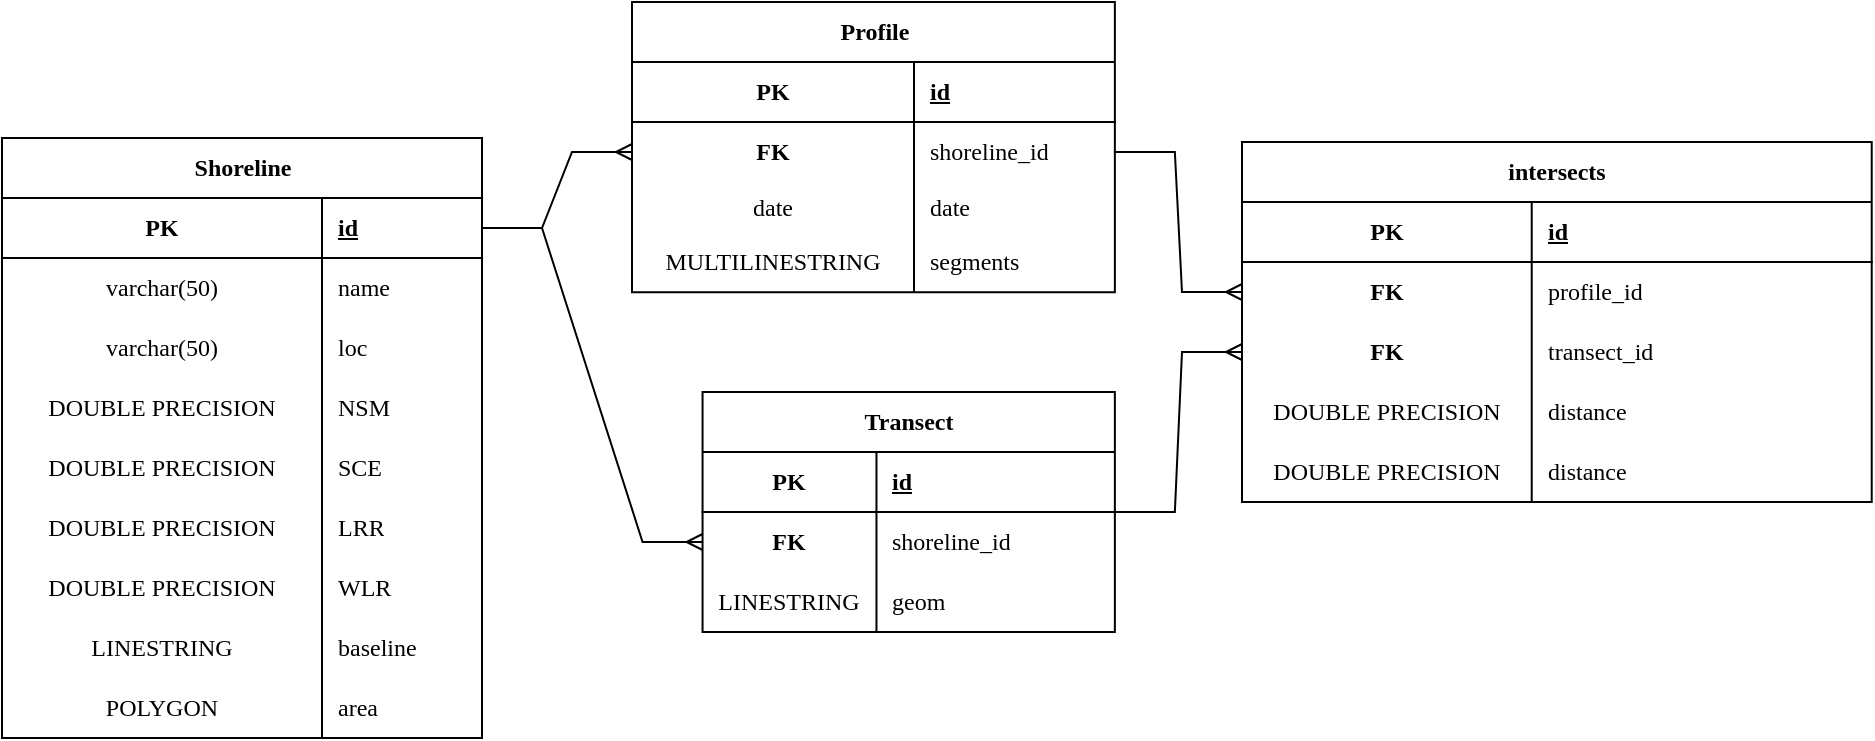 <mxfile version="24.7.7">
  <diagram name="Page-1" id="DjfULwvAxWN2oeq_wqGz">
    <mxGraphModel dx="1122" dy="249" grid="0" gridSize="10" guides="1" tooltips="1" connect="1" arrows="1" fold="1" page="0" pageScale="1" pageWidth="850" pageHeight="1100" math="0" shadow="0">
      <root>
        <mxCell id="0" />
        <mxCell id="1" parent="0" />
        <mxCell id="vrfJWtTRSwOeZFsgVzQr-1" value="Transect" style="shape=table;startSize=30;container=1;collapsible=1;childLayout=tableLayout;fixedRows=1;rowLines=0;fontStyle=1;align=center;resizeLast=1;html=1;fontFamily=Roboto Mono;fontSource=https%3A%2F%2Ffonts.googleapis.com%2Fcss%3Ffamily%3DRoboto%2BMono;swimlaneLine=1;" vertex="1" parent="1">
          <mxGeometry x="460.28" y="600" width="206.15" height="120" as="geometry" />
        </mxCell>
        <mxCell id="vrfJWtTRSwOeZFsgVzQr-2" value="" style="shape=tableRow;horizontal=0;startSize=0;swimlaneHead=0;swimlaneBody=0;fillColor=none;collapsible=0;dropTarget=0;points=[[0,0.5],[1,0.5]];portConstraint=eastwest;top=0;left=0;right=0;bottom=1;fontFamily=Roboto Mono;fontSource=https%3A%2F%2Ffonts.googleapis.com%2Fcss%3Ffamily%3DRoboto%2BMono;" vertex="1" parent="vrfJWtTRSwOeZFsgVzQr-1">
          <mxGeometry y="30" width="206.15" height="30" as="geometry" />
        </mxCell>
        <mxCell id="vrfJWtTRSwOeZFsgVzQr-3" value="PK" style="shape=partialRectangle;connectable=0;fillColor=none;top=0;left=0;bottom=0;right=0;fontStyle=1;overflow=hidden;whiteSpace=wrap;html=1;fontFamily=Roboto Mono;fontSource=https%3A%2F%2Ffonts.googleapis.com%2Fcss%3Ffamily%3DRoboto%2BMono;" vertex="1" parent="vrfJWtTRSwOeZFsgVzQr-2">
          <mxGeometry width="86.95" height="30" as="geometry">
            <mxRectangle width="86.95" height="30" as="alternateBounds" />
          </mxGeometry>
        </mxCell>
        <mxCell id="vrfJWtTRSwOeZFsgVzQr-4" value="id" style="shape=partialRectangle;connectable=0;fillColor=none;top=0;left=0;bottom=0;right=0;align=left;spacingLeft=6;fontStyle=5;overflow=hidden;whiteSpace=wrap;html=1;fontFamily=Roboto Mono;fontSource=https%3A%2F%2Ffonts.googleapis.com%2Fcss%3Ffamily%3DRoboto%2BMono;" vertex="1" parent="vrfJWtTRSwOeZFsgVzQr-2">
          <mxGeometry x="86.95" width="119.2" height="30" as="geometry">
            <mxRectangle width="119.2" height="30" as="alternateBounds" />
          </mxGeometry>
        </mxCell>
        <mxCell id="vrfJWtTRSwOeZFsgVzQr-5" value="" style="shape=tableRow;horizontal=0;startSize=0;swimlaneHead=0;swimlaneBody=0;fillColor=none;collapsible=0;dropTarget=0;points=[[0,0.5],[1,0.5]];portConstraint=eastwest;top=0;left=0;right=0;bottom=0;fontFamily=Roboto Mono;fontSource=https%3A%2F%2Ffonts.googleapis.com%2Fcss%3Ffamily%3DRoboto%2BMono;" vertex="1" parent="vrfJWtTRSwOeZFsgVzQr-1">
          <mxGeometry y="60" width="206.15" height="30" as="geometry" />
        </mxCell>
        <mxCell id="vrfJWtTRSwOeZFsgVzQr-6" value="FK" style="shape=partialRectangle;connectable=0;fillColor=none;top=0;left=0;bottom=0;right=0;editable=1;overflow=hidden;whiteSpace=wrap;html=1;fontFamily=Roboto Mono;fontSource=https%3A%2F%2Ffonts.googleapis.com%2Fcss%3Ffamily%3DRoboto%2BMono;fontStyle=1" vertex="1" parent="vrfJWtTRSwOeZFsgVzQr-5">
          <mxGeometry width="86.95" height="30" as="geometry">
            <mxRectangle width="86.95" height="30" as="alternateBounds" />
          </mxGeometry>
        </mxCell>
        <mxCell id="vrfJWtTRSwOeZFsgVzQr-7" value="shoreline_id" style="shape=partialRectangle;connectable=0;fillColor=none;top=0;left=0;bottom=0;right=0;align=left;spacingLeft=6;overflow=hidden;whiteSpace=wrap;html=1;fontFamily=Roboto Mono;fontSource=https%3A%2F%2Ffonts.googleapis.com%2Fcss%3Ffamily%3DRoboto%2BMono;" vertex="1" parent="vrfJWtTRSwOeZFsgVzQr-5">
          <mxGeometry x="86.95" width="119.2" height="30" as="geometry">
            <mxRectangle width="119.2" height="30" as="alternateBounds" />
          </mxGeometry>
        </mxCell>
        <mxCell id="vrfJWtTRSwOeZFsgVzQr-8" value="" style="shape=tableRow;horizontal=0;startSize=0;swimlaneHead=0;swimlaneBody=0;fillColor=none;collapsible=0;dropTarget=0;points=[[0,0.5],[1,0.5]];portConstraint=eastwest;top=0;left=0;right=0;bottom=0;fontFamily=Roboto Mono;fontSource=https%3A%2F%2Ffonts.googleapis.com%2Fcss%3Ffamily%3DRoboto%2BMono;" vertex="1" parent="vrfJWtTRSwOeZFsgVzQr-1">
          <mxGeometry y="90" width="206.15" height="30" as="geometry" />
        </mxCell>
        <mxCell id="vrfJWtTRSwOeZFsgVzQr-9" value="LINESTRING" style="shape=partialRectangle;connectable=0;fillColor=none;top=0;left=0;bottom=0;right=0;editable=1;overflow=hidden;whiteSpace=wrap;html=1;fontFamily=Roboto Mono;fontSource=https%3A%2F%2Ffonts.googleapis.com%2Fcss%3Ffamily%3DRoboto%2BMono;fontStyle=0" vertex="1" parent="vrfJWtTRSwOeZFsgVzQr-8">
          <mxGeometry width="86.95" height="30" as="geometry">
            <mxRectangle width="86.95" height="30" as="alternateBounds" />
          </mxGeometry>
        </mxCell>
        <mxCell id="vrfJWtTRSwOeZFsgVzQr-10" value="geom" style="shape=partialRectangle;connectable=0;fillColor=none;top=0;left=0;bottom=0;right=0;align=left;spacingLeft=6;overflow=hidden;whiteSpace=wrap;html=1;fontFamily=Roboto Mono;fontSource=https%3A%2F%2Ffonts.googleapis.com%2Fcss%3Ffamily%3DRoboto%2BMono;" vertex="1" parent="vrfJWtTRSwOeZFsgVzQr-8">
          <mxGeometry x="86.95" width="119.2" height="30" as="geometry">
            <mxRectangle width="119.2" height="30" as="alternateBounds" />
          </mxGeometry>
        </mxCell>
        <mxCell id="vrfJWtTRSwOeZFsgVzQr-11" value="" style="edgeStyle=entityRelationEdgeStyle;fontSize=12;html=1;endArrow=ERmany;rounded=0;exitX=1;exitY=0.5;exitDx=0;exitDy=0;entryX=0;entryY=0.5;entryDx=0;entryDy=0;fontFamily=Roboto Mono;fontSource=https%3A%2F%2Ffonts.googleapis.com%2Fcss%3Ffamily%3DRoboto%2BMono;swimlaneLine=1;" edge="1" parent="1" source="vrfJWtTRSwOeZFsgVzQr-29" target="vrfJWtTRSwOeZFsgVzQr-5">
          <mxGeometry width="100" height="100" relative="1" as="geometry">
            <mxPoint x="357" y="570" as="sourcePoint" />
            <mxPoint x="532" y="430" as="targetPoint" />
          </mxGeometry>
        </mxCell>
        <mxCell id="vrfJWtTRSwOeZFsgVzQr-12" value="" style="edgeStyle=entityRelationEdgeStyle;fontSize=12;html=1;endArrow=ERmany;rounded=0;exitX=1;exitY=0.5;exitDx=0;exitDy=0;fontFamily=Roboto Mono;fontSource=https%3A%2F%2Ffonts.googleapis.com%2Fcss%3Ffamily%3DRoboto%2BMono;swimlaneLine=1;" edge="1" parent="1" source="vrfJWtTRSwOeZFsgVzQr-1" target="vrfJWtTRSwOeZFsgVzQr-98">
          <mxGeometry width="100" height="100" relative="1" as="geometry">
            <mxPoint x="637" y="636" as="sourcePoint" />
            <mxPoint x="720" y="550" as="targetPoint" />
            <Array as="points">
              <mxPoint x="720" y="720" />
              <mxPoint x="690" y="660" />
              <mxPoint x="670" y="620" />
            </Array>
          </mxGeometry>
        </mxCell>
        <mxCell id="vrfJWtTRSwOeZFsgVzQr-13" value="Profile" style="shape=table;startSize=30;container=1;collapsible=1;childLayout=tableLayout;fixedRows=1;rowLines=0;fontStyle=1;align=center;resizeLast=1;html=1;fontFamily=Roboto Mono;fontSource=https%3A%2F%2Ffonts.googleapis.com%2Fcss%3Ffamily%3DRoboto%2BMono;swimlaneLine=1;" vertex="1" parent="1">
          <mxGeometry x="425" y="405" width="241.43" height="145.15" as="geometry" />
        </mxCell>
        <mxCell id="vrfJWtTRSwOeZFsgVzQr-14" value="" style="shape=tableRow;horizontal=0;startSize=0;swimlaneHead=0;swimlaneBody=0;fillColor=none;collapsible=0;dropTarget=0;points=[[0,0.5],[1,0.5]];portConstraint=eastwest;top=0;left=0;right=0;bottom=1;fontFamily=Roboto Mono;fontSource=https%3A%2F%2Ffonts.googleapis.com%2Fcss%3Ffamily%3DRoboto%2BMono;" vertex="1" parent="vrfJWtTRSwOeZFsgVzQr-13">
          <mxGeometry y="30" width="241.43" height="30" as="geometry" />
        </mxCell>
        <mxCell id="vrfJWtTRSwOeZFsgVzQr-15" value="PK" style="shape=partialRectangle;connectable=0;fillColor=none;top=0;left=0;bottom=0;right=0;fontStyle=1;overflow=hidden;whiteSpace=wrap;html=1;fontFamily=Roboto Mono;fontSource=https%3A%2F%2Ffonts.googleapis.com%2Fcss%3Ffamily%3DRoboto%2BMono;" vertex="1" parent="vrfJWtTRSwOeZFsgVzQr-14">
          <mxGeometry width="141" height="30" as="geometry">
            <mxRectangle width="141" height="30" as="alternateBounds" />
          </mxGeometry>
        </mxCell>
        <mxCell id="vrfJWtTRSwOeZFsgVzQr-16" value="id" style="shape=partialRectangle;connectable=0;fillColor=none;top=0;left=0;bottom=0;right=0;align=left;spacingLeft=6;fontStyle=5;overflow=hidden;whiteSpace=wrap;html=1;fontFamily=Roboto Mono;fontSource=https%3A%2F%2Ffonts.googleapis.com%2Fcss%3Ffamily%3DRoboto%2BMono;" vertex="1" parent="vrfJWtTRSwOeZFsgVzQr-14">
          <mxGeometry x="141" width="100.43" height="30" as="geometry">
            <mxRectangle width="100.43" height="30" as="alternateBounds" />
          </mxGeometry>
        </mxCell>
        <mxCell id="vrfJWtTRSwOeZFsgVzQr-17" value="" style="shape=tableRow;horizontal=0;startSize=0;swimlaneHead=0;swimlaneBody=0;fillColor=none;collapsible=0;dropTarget=0;points=[[0,0.5],[1,0.5]];portConstraint=eastwest;top=0;left=0;right=0;bottom=0;fontFamily=Roboto Mono;fontSource=https%3A%2F%2Ffonts.googleapis.com%2Fcss%3Ffamily%3DRoboto%2BMono;" vertex="1" parent="vrfJWtTRSwOeZFsgVzQr-13">
          <mxGeometry y="60" width="241.43" height="30" as="geometry" />
        </mxCell>
        <mxCell id="vrfJWtTRSwOeZFsgVzQr-18" value="FK" style="shape=partialRectangle;connectable=0;fillColor=none;top=0;left=0;bottom=0;right=0;editable=1;overflow=hidden;whiteSpace=wrap;html=1;fontFamily=Roboto Mono;fontSource=https%3A%2F%2Ffonts.googleapis.com%2Fcss%3Ffamily%3DRoboto%2BMono;fontStyle=1" vertex="1" parent="vrfJWtTRSwOeZFsgVzQr-17">
          <mxGeometry width="141" height="30" as="geometry">
            <mxRectangle width="141" height="30" as="alternateBounds" />
          </mxGeometry>
        </mxCell>
        <mxCell id="vrfJWtTRSwOeZFsgVzQr-19" value="shoreline_id" style="shape=partialRectangle;connectable=0;fillColor=none;top=0;left=0;bottom=0;right=0;align=left;spacingLeft=6;overflow=hidden;whiteSpace=wrap;html=1;fontFamily=Roboto Mono;fontSource=https%3A%2F%2Ffonts.googleapis.com%2Fcss%3Ffamily%3DRoboto%2BMono;" vertex="1" parent="vrfJWtTRSwOeZFsgVzQr-17">
          <mxGeometry x="141" width="100.43" height="30" as="geometry">
            <mxRectangle width="100.43" height="30" as="alternateBounds" />
          </mxGeometry>
        </mxCell>
        <mxCell id="vrfJWtTRSwOeZFsgVzQr-20" value="" style="shape=tableRow;horizontal=0;startSize=0;swimlaneHead=0;swimlaneBody=0;fillColor=none;collapsible=0;dropTarget=0;points=[[0,0.5],[1,0.5]];portConstraint=eastwest;top=0;left=0;right=0;bottom=0;fontFamily=Roboto Mono;fontSource=https%3A%2F%2Ffonts.googleapis.com%2Fcss%3Ffamily%3DRoboto%2BMono;" vertex="1" parent="vrfJWtTRSwOeZFsgVzQr-13">
          <mxGeometry y="90" width="241.43" height="25" as="geometry" />
        </mxCell>
        <mxCell id="vrfJWtTRSwOeZFsgVzQr-21" value="date" style="shape=partialRectangle;connectable=0;fillColor=none;top=0;left=0;bottom=0;right=0;editable=1;overflow=hidden;whiteSpace=wrap;html=1;fontFamily=Roboto Mono;fontSource=https%3A%2F%2Ffonts.googleapis.com%2Fcss%3Ffamily%3DRoboto%2BMono;" vertex="1" parent="vrfJWtTRSwOeZFsgVzQr-20">
          <mxGeometry width="141" height="25" as="geometry">
            <mxRectangle width="141" height="25" as="alternateBounds" />
          </mxGeometry>
        </mxCell>
        <mxCell id="vrfJWtTRSwOeZFsgVzQr-22" value="date" style="shape=partialRectangle;connectable=0;fillColor=none;top=0;left=0;bottom=0;right=0;align=left;spacingLeft=6;overflow=hidden;whiteSpace=wrap;html=1;fontFamily=Roboto Mono;fontSource=https%3A%2F%2Ffonts.googleapis.com%2Fcss%3Ffamily%3DRoboto%2BMono;" vertex="1" parent="vrfJWtTRSwOeZFsgVzQr-20">
          <mxGeometry x="141" width="100.43" height="25" as="geometry">
            <mxRectangle width="100.43" height="25" as="alternateBounds" />
          </mxGeometry>
        </mxCell>
        <mxCell id="vrfJWtTRSwOeZFsgVzQr-23" value="" style="shape=tableRow;horizontal=0;startSize=0;swimlaneHead=0;swimlaneBody=0;fillColor=none;collapsible=0;dropTarget=0;points=[[0,0.5],[1,0.5]];portConstraint=eastwest;top=0;left=0;right=0;bottom=0;fontFamily=Roboto Mono;fontSource=https%3A%2F%2Ffonts.googleapis.com%2Fcss%3Ffamily%3DRoboto%2BMono;" vertex="1" parent="vrfJWtTRSwOeZFsgVzQr-13">
          <mxGeometry y="115" width="241.43" height="30" as="geometry" />
        </mxCell>
        <mxCell id="vrfJWtTRSwOeZFsgVzQr-24" value="MULTILINESTRING" style="shape=partialRectangle;connectable=0;fillColor=none;top=0;left=0;bottom=0;right=0;editable=1;overflow=hidden;whiteSpace=wrap;html=1;fontFamily=Roboto Mono;fontSource=https%3A%2F%2Ffonts.googleapis.com%2Fcss%3Ffamily%3DRoboto%2BMono;" vertex="1" parent="vrfJWtTRSwOeZFsgVzQr-23">
          <mxGeometry width="141" height="30" as="geometry">
            <mxRectangle width="141" height="30" as="alternateBounds" />
          </mxGeometry>
        </mxCell>
        <mxCell id="vrfJWtTRSwOeZFsgVzQr-25" value="segments" style="shape=partialRectangle;connectable=0;fillColor=none;top=0;left=0;bottom=0;right=0;align=left;spacingLeft=6;overflow=hidden;whiteSpace=wrap;html=1;fontFamily=Roboto Mono;fontSource=https%3A%2F%2Ffonts.googleapis.com%2Fcss%3Ffamily%3DRoboto%2BMono;" vertex="1" parent="vrfJWtTRSwOeZFsgVzQr-23">
          <mxGeometry x="141" width="100.43" height="30" as="geometry">
            <mxRectangle width="100.43" height="30" as="alternateBounds" />
          </mxGeometry>
        </mxCell>
        <mxCell id="vrfJWtTRSwOeZFsgVzQr-26" value="" style="edgeStyle=entityRelationEdgeStyle;fontSize=12;html=1;endArrow=ERmany;rounded=0;exitX=1;exitY=0.5;exitDx=0;exitDy=0;fontFamily=Roboto Mono;fontSource=https%3A%2F%2Ffonts.googleapis.com%2Fcss%3Ffamily%3DRoboto%2BMono;swimlaneLine=1;" edge="1" parent="1" source="vrfJWtTRSwOeZFsgVzQr-29" target="vrfJWtTRSwOeZFsgVzQr-17">
          <mxGeometry width="100" height="100" relative="1" as="geometry">
            <mxPoint x="357" y="570" as="sourcePoint" />
            <mxPoint x="427" y="639" as="targetPoint" />
          </mxGeometry>
        </mxCell>
        <mxCell id="vrfJWtTRSwOeZFsgVzQr-27" value="" style="edgeStyle=entityRelationEdgeStyle;fontSize=12;html=1;endArrow=ERmany;rounded=0;exitX=1;exitY=0.5;exitDx=0;exitDy=0;fontFamily=Roboto Mono;fontSource=https%3A%2F%2Ffonts.googleapis.com%2Fcss%3Ffamily%3DRoboto%2BMono;swimlaneLine=1;" edge="1" parent="1" source="vrfJWtTRSwOeZFsgVzQr-17" target="vrfJWtTRSwOeZFsgVzQr-89">
          <mxGeometry width="100" height="100" relative="1" as="geometry">
            <mxPoint x="607" y="631" as="sourcePoint" />
            <mxPoint x="720" y="410" as="targetPoint" />
          </mxGeometry>
        </mxCell>
        <mxCell id="vrfJWtTRSwOeZFsgVzQr-28" value="Shoreline" style="shape=table;startSize=30;container=1;collapsible=1;childLayout=tableLayout;fixedRows=1;rowLines=0;fontStyle=1;align=center;resizeLast=1;html=1;fontFamily=Roboto Mono;fontSource=https%3A%2F%2Ffonts.googleapis.com%2Fcss%3Ffamily%3DRoboto%2BMono;swimlaneLine=1;" vertex="1" parent="1">
          <mxGeometry x="110" y="473" width="240" height="300" as="geometry" />
        </mxCell>
        <mxCell id="vrfJWtTRSwOeZFsgVzQr-29" value="" style="shape=tableRow;horizontal=0;startSize=0;swimlaneHead=0;swimlaneBody=0;fillColor=none;collapsible=0;dropTarget=0;points=[[0,0.5],[1,0.5]];portConstraint=eastwest;top=0;left=0;right=0;bottom=1;fontFamily=Roboto Mono;fontSource=https%3A%2F%2Ffonts.googleapis.com%2Fcss%3Ffamily%3DRoboto%2BMono;" vertex="1" parent="vrfJWtTRSwOeZFsgVzQr-28">
          <mxGeometry y="30" width="240" height="30" as="geometry" />
        </mxCell>
        <mxCell id="vrfJWtTRSwOeZFsgVzQr-30" value="PK" style="shape=partialRectangle;connectable=0;fillColor=none;top=0;left=0;bottom=0;right=0;fontStyle=1;overflow=hidden;whiteSpace=wrap;html=1;fontFamily=Roboto Mono;fontSource=https%3A%2F%2Ffonts.googleapis.com%2Fcss%3Ffamily%3DRoboto%2BMono;" vertex="1" parent="vrfJWtTRSwOeZFsgVzQr-29">
          <mxGeometry width="160" height="30" as="geometry">
            <mxRectangle width="160" height="30" as="alternateBounds" />
          </mxGeometry>
        </mxCell>
        <mxCell id="vrfJWtTRSwOeZFsgVzQr-31" value="id" style="shape=partialRectangle;connectable=0;fillColor=none;top=0;left=0;bottom=0;right=0;align=left;spacingLeft=6;fontStyle=5;overflow=hidden;whiteSpace=wrap;html=1;fontFamily=Roboto Mono;fontSource=https%3A%2F%2Ffonts.googleapis.com%2Fcss%3Ffamily%3DRoboto%2BMono;" vertex="1" parent="vrfJWtTRSwOeZFsgVzQr-29">
          <mxGeometry x="160" width="80" height="30" as="geometry">
            <mxRectangle width="80" height="30" as="alternateBounds" />
          </mxGeometry>
        </mxCell>
        <mxCell id="vrfJWtTRSwOeZFsgVzQr-32" value="" style="shape=tableRow;horizontal=0;startSize=0;swimlaneHead=0;swimlaneBody=0;fillColor=none;collapsible=0;dropTarget=0;points=[[0,0.5],[1,0.5]];portConstraint=eastwest;top=0;left=0;right=0;bottom=0;fontFamily=Roboto Mono;fontSource=https%3A%2F%2Ffonts.googleapis.com%2Fcss%3Ffamily%3DRoboto%2BMono;" vertex="1" parent="vrfJWtTRSwOeZFsgVzQr-28">
          <mxGeometry y="60" width="240" height="30" as="geometry" />
        </mxCell>
        <mxCell id="vrfJWtTRSwOeZFsgVzQr-33" value="varchar(50)" style="shape=partialRectangle;connectable=0;fillColor=none;top=0;left=0;bottom=0;right=0;editable=1;overflow=hidden;whiteSpace=wrap;html=1;fontFamily=Roboto Mono;fontSource=https%3A%2F%2Ffonts.googleapis.com%2Fcss%3Ffamily%3DRoboto%2BMono;" vertex="1" parent="vrfJWtTRSwOeZFsgVzQr-32">
          <mxGeometry width="160" height="30" as="geometry">
            <mxRectangle width="160" height="30" as="alternateBounds" />
          </mxGeometry>
        </mxCell>
        <mxCell id="vrfJWtTRSwOeZFsgVzQr-34" value="name" style="shape=partialRectangle;connectable=0;fillColor=none;top=0;left=0;bottom=0;right=0;align=left;spacingLeft=6;overflow=hidden;whiteSpace=wrap;html=1;fontFamily=Roboto Mono;fontSource=https%3A%2F%2Ffonts.googleapis.com%2Fcss%3Ffamily%3DRoboto%2BMono;" vertex="1" parent="vrfJWtTRSwOeZFsgVzQr-32">
          <mxGeometry x="160" width="80" height="30" as="geometry">
            <mxRectangle width="80" height="30" as="alternateBounds" />
          </mxGeometry>
        </mxCell>
        <mxCell id="vrfJWtTRSwOeZFsgVzQr-35" value="" style="shape=tableRow;horizontal=0;startSize=0;swimlaneHead=0;swimlaneBody=0;fillColor=none;collapsible=0;dropTarget=0;points=[[0,0.5],[1,0.5]];portConstraint=eastwest;top=0;left=0;right=0;bottom=0;fontFamily=Roboto Mono;fontSource=https%3A%2F%2Ffonts.googleapis.com%2Fcss%3Ffamily%3DRoboto%2BMono;" vertex="1" parent="vrfJWtTRSwOeZFsgVzQr-28">
          <mxGeometry y="90" width="240" height="30" as="geometry" />
        </mxCell>
        <mxCell id="vrfJWtTRSwOeZFsgVzQr-36" value="varchar(50)&lt;br&gt;" style="shape=partialRectangle;connectable=0;fillColor=none;top=0;left=0;bottom=0;right=0;editable=1;overflow=hidden;whiteSpace=wrap;html=1;fontFamily=Roboto Mono;fontSource=https%3A%2F%2Ffonts.googleapis.com%2Fcss%3Ffamily%3DRoboto%2BMono;" vertex="1" parent="vrfJWtTRSwOeZFsgVzQr-35">
          <mxGeometry width="160" height="30" as="geometry">
            <mxRectangle width="160" height="30" as="alternateBounds" />
          </mxGeometry>
        </mxCell>
        <mxCell id="vrfJWtTRSwOeZFsgVzQr-37" value="loc" style="shape=partialRectangle;connectable=0;fillColor=none;top=0;left=0;bottom=0;right=0;align=left;spacingLeft=6;overflow=hidden;whiteSpace=wrap;html=1;fontFamily=Roboto Mono;fontSource=https%3A%2F%2Ffonts.googleapis.com%2Fcss%3Ffamily%3DRoboto%2BMono;" vertex="1" parent="vrfJWtTRSwOeZFsgVzQr-35">
          <mxGeometry x="160" width="80" height="30" as="geometry">
            <mxRectangle width="80" height="30" as="alternateBounds" />
          </mxGeometry>
        </mxCell>
        <mxCell id="vrfJWtTRSwOeZFsgVzQr-44" value="" style="shape=tableRow;horizontal=0;startSize=0;swimlaneHead=0;swimlaneBody=0;fillColor=none;collapsible=0;dropTarget=0;points=[[0,0.5],[1,0.5]];portConstraint=eastwest;top=0;left=0;right=0;bottom=0;fontFamily=Roboto Mono;fontSource=https%3A%2F%2Ffonts.googleapis.com%2Fcss%3Ffamily%3DRoboto%2BMono;" vertex="1" parent="vrfJWtTRSwOeZFsgVzQr-28">
          <mxGeometry y="120" width="240" height="30" as="geometry" />
        </mxCell>
        <mxCell id="vrfJWtTRSwOeZFsgVzQr-45" value="DOUBLE PRECISION" style="shape=partialRectangle;connectable=0;fillColor=none;top=0;left=0;bottom=0;right=0;editable=1;overflow=hidden;whiteSpace=wrap;html=1;fontFamily=Roboto Mono;fontSource=https%3A%2F%2Ffonts.googleapis.com%2Fcss%3Ffamily%3DRoboto%2BMono;" vertex="1" parent="vrfJWtTRSwOeZFsgVzQr-44">
          <mxGeometry width="160" height="30" as="geometry">
            <mxRectangle width="160" height="30" as="alternateBounds" />
          </mxGeometry>
        </mxCell>
        <mxCell id="vrfJWtTRSwOeZFsgVzQr-46" value="NSM" style="shape=partialRectangle;connectable=0;fillColor=none;top=0;left=0;bottom=0;right=0;align=left;spacingLeft=6;overflow=hidden;whiteSpace=wrap;html=1;fontFamily=Roboto Mono;fontSource=https%3A%2F%2Ffonts.googleapis.com%2Fcss%3Ffamily%3DRoboto%2BMono;" vertex="1" parent="vrfJWtTRSwOeZFsgVzQr-44">
          <mxGeometry x="160" width="80" height="30" as="geometry">
            <mxRectangle width="80" height="30" as="alternateBounds" />
          </mxGeometry>
        </mxCell>
        <mxCell id="vrfJWtTRSwOeZFsgVzQr-47" value="" style="shape=tableRow;horizontal=0;startSize=0;swimlaneHead=0;swimlaneBody=0;fillColor=none;collapsible=0;dropTarget=0;points=[[0,0.5],[1,0.5]];portConstraint=eastwest;top=0;left=0;right=0;bottom=0;fontFamily=Roboto Mono;fontSource=https%3A%2F%2Ffonts.googleapis.com%2Fcss%3Ffamily%3DRoboto%2BMono;" vertex="1" parent="vrfJWtTRSwOeZFsgVzQr-28">
          <mxGeometry y="150" width="240" height="30" as="geometry" />
        </mxCell>
        <mxCell id="vrfJWtTRSwOeZFsgVzQr-48" value="DOUBLE PRECISION" style="shape=partialRectangle;connectable=0;fillColor=none;top=0;left=0;bottom=0;right=0;editable=1;overflow=hidden;whiteSpace=wrap;html=1;fontFamily=Roboto Mono;fontSource=https%3A%2F%2Ffonts.googleapis.com%2Fcss%3Ffamily%3DRoboto%2BMono;" vertex="1" parent="vrfJWtTRSwOeZFsgVzQr-47">
          <mxGeometry width="160" height="30" as="geometry">
            <mxRectangle width="160" height="30" as="alternateBounds" />
          </mxGeometry>
        </mxCell>
        <mxCell id="vrfJWtTRSwOeZFsgVzQr-49" value="SCE" style="shape=partialRectangle;connectable=0;fillColor=none;top=0;left=0;bottom=0;right=0;align=left;spacingLeft=6;overflow=hidden;whiteSpace=wrap;html=1;fontFamily=Roboto Mono;fontSource=https%3A%2F%2Ffonts.googleapis.com%2Fcss%3Ffamily%3DRoboto%2BMono;" vertex="1" parent="vrfJWtTRSwOeZFsgVzQr-47">
          <mxGeometry x="160" width="80" height="30" as="geometry">
            <mxRectangle width="80" height="30" as="alternateBounds" />
          </mxGeometry>
        </mxCell>
        <mxCell id="vrfJWtTRSwOeZFsgVzQr-50" value="" style="shape=tableRow;horizontal=0;startSize=0;swimlaneHead=0;swimlaneBody=0;fillColor=none;collapsible=0;dropTarget=0;points=[[0,0.5],[1,0.5]];portConstraint=eastwest;top=0;left=0;right=0;bottom=0;fontFamily=Roboto Mono;fontSource=https%3A%2F%2Ffonts.googleapis.com%2Fcss%3Ffamily%3DRoboto%2BMono;" vertex="1" parent="vrfJWtTRSwOeZFsgVzQr-28">
          <mxGeometry y="180" width="240" height="30" as="geometry" />
        </mxCell>
        <mxCell id="vrfJWtTRSwOeZFsgVzQr-51" value="DOUBLE PRECISION" style="shape=partialRectangle;connectable=0;fillColor=none;top=0;left=0;bottom=0;right=0;editable=1;overflow=hidden;whiteSpace=wrap;html=1;fontFamily=Roboto Mono;fontSource=https%3A%2F%2Ffonts.googleapis.com%2Fcss%3Ffamily%3DRoboto%2BMono;" vertex="1" parent="vrfJWtTRSwOeZFsgVzQr-50">
          <mxGeometry width="160" height="30" as="geometry">
            <mxRectangle width="160" height="30" as="alternateBounds" />
          </mxGeometry>
        </mxCell>
        <mxCell id="vrfJWtTRSwOeZFsgVzQr-52" value="LRR" style="shape=partialRectangle;connectable=0;fillColor=none;top=0;left=0;bottom=0;right=0;align=left;spacingLeft=6;overflow=hidden;whiteSpace=wrap;html=1;fontFamily=Roboto Mono;fontSource=https%3A%2F%2Ffonts.googleapis.com%2Fcss%3Ffamily%3DRoboto%2BMono;" vertex="1" parent="vrfJWtTRSwOeZFsgVzQr-50">
          <mxGeometry x="160" width="80" height="30" as="geometry">
            <mxRectangle width="80" height="30" as="alternateBounds" />
          </mxGeometry>
        </mxCell>
        <mxCell id="vrfJWtTRSwOeZFsgVzQr-53" value="" style="shape=tableRow;horizontal=0;startSize=0;swimlaneHead=0;swimlaneBody=0;fillColor=none;collapsible=0;dropTarget=0;points=[[0,0.5],[1,0.5]];portConstraint=eastwest;top=0;left=0;right=0;bottom=0;fontFamily=Roboto Mono;fontSource=https%3A%2F%2Ffonts.googleapis.com%2Fcss%3Ffamily%3DRoboto%2BMono;" vertex="1" parent="vrfJWtTRSwOeZFsgVzQr-28">
          <mxGeometry y="210" width="240" height="30" as="geometry" />
        </mxCell>
        <mxCell id="vrfJWtTRSwOeZFsgVzQr-54" value="DOUBLE PRECISION" style="shape=partialRectangle;connectable=0;fillColor=none;top=0;left=0;bottom=0;right=0;editable=1;overflow=hidden;whiteSpace=wrap;html=1;fontFamily=Roboto Mono;fontSource=https%3A%2F%2Ffonts.googleapis.com%2Fcss%3Ffamily%3DRoboto%2BMono;" vertex="1" parent="vrfJWtTRSwOeZFsgVzQr-53">
          <mxGeometry width="160" height="30" as="geometry">
            <mxRectangle width="160" height="30" as="alternateBounds" />
          </mxGeometry>
        </mxCell>
        <mxCell id="vrfJWtTRSwOeZFsgVzQr-55" value="WLR" style="shape=partialRectangle;connectable=0;fillColor=none;top=0;left=0;bottom=0;right=0;align=left;spacingLeft=6;overflow=hidden;whiteSpace=wrap;html=1;fontFamily=Roboto Mono;fontSource=https%3A%2F%2Ffonts.googleapis.com%2Fcss%3Ffamily%3DRoboto%2BMono;" vertex="1" parent="vrfJWtTRSwOeZFsgVzQr-53">
          <mxGeometry x="160" width="80" height="30" as="geometry">
            <mxRectangle width="80" height="30" as="alternateBounds" />
          </mxGeometry>
        </mxCell>
        <mxCell id="vrfJWtTRSwOeZFsgVzQr-107" value="" style="shape=tableRow;horizontal=0;startSize=0;swimlaneHead=0;swimlaneBody=0;fillColor=none;collapsible=0;dropTarget=0;points=[[0,0.5],[1,0.5]];portConstraint=eastwest;top=0;left=0;right=0;bottom=0;fontFamily=Roboto Mono;fontSource=https%3A%2F%2Ffonts.googleapis.com%2Fcss%3Ffamily%3DRoboto%2BMono;" vertex="1" parent="vrfJWtTRSwOeZFsgVzQr-28">
          <mxGeometry y="240" width="240" height="30" as="geometry" />
        </mxCell>
        <mxCell id="vrfJWtTRSwOeZFsgVzQr-108" value="LINESTRING" style="shape=partialRectangle;connectable=0;fillColor=none;top=0;left=0;bottom=0;right=0;editable=1;overflow=hidden;whiteSpace=wrap;html=1;fontFamily=Roboto Mono;fontSource=https%3A%2F%2Ffonts.googleapis.com%2Fcss%3Ffamily%3DRoboto%2BMono;" vertex="1" parent="vrfJWtTRSwOeZFsgVzQr-107">
          <mxGeometry width="160" height="30" as="geometry">
            <mxRectangle width="160" height="30" as="alternateBounds" />
          </mxGeometry>
        </mxCell>
        <mxCell id="vrfJWtTRSwOeZFsgVzQr-109" value="baseline" style="shape=partialRectangle;connectable=0;fillColor=none;top=0;left=0;bottom=0;right=0;align=left;spacingLeft=6;overflow=hidden;whiteSpace=wrap;html=1;fontFamily=Roboto Mono;fontSource=https%3A%2F%2Ffonts.googleapis.com%2Fcss%3Ffamily%3DRoboto%2BMono;" vertex="1" parent="vrfJWtTRSwOeZFsgVzQr-107">
          <mxGeometry x="160" width="80" height="30" as="geometry">
            <mxRectangle width="80" height="30" as="alternateBounds" />
          </mxGeometry>
        </mxCell>
        <mxCell id="vrfJWtTRSwOeZFsgVzQr-110" value="" style="shape=tableRow;horizontal=0;startSize=0;swimlaneHead=0;swimlaneBody=0;fillColor=none;collapsible=0;dropTarget=0;points=[[0,0.5],[1,0.5]];portConstraint=eastwest;top=0;left=0;right=0;bottom=0;fontFamily=Roboto Mono;fontSource=https%3A%2F%2Ffonts.googleapis.com%2Fcss%3Ffamily%3DRoboto%2BMono;" vertex="1" parent="vrfJWtTRSwOeZFsgVzQr-28">
          <mxGeometry y="270" width="240" height="30" as="geometry" />
        </mxCell>
        <mxCell id="vrfJWtTRSwOeZFsgVzQr-111" value="POLYGON" style="shape=partialRectangle;connectable=0;fillColor=none;top=0;left=0;bottom=0;right=0;editable=1;overflow=hidden;whiteSpace=wrap;html=1;fontFamily=Roboto Mono;fontSource=https%3A%2F%2Ffonts.googleapis.com%2Fcss%3Ffamily%3DRoboto%2BMono;" vertex="1" parent="vrfJWtTRSwOeZFsgVzQr-110">
          <mxGeometry width="160" height="30" as="geometry">
            <mxRectangle width="160" height="30" as="alternateBounds" />
          </mxGeometry>
        </mxCell>
        <mxCell id="vrfJWtTRSwOeZFsgVzQr-112" value="area" style="shape=partialRectangle;connectable=0;fillColor=none;top=0;left=0;bottom=0;right=0;align=left;spacingLeft=6;overflow=hidden;whiteSpace=wrap;html=1;fontFamily=Roboto Mono;fontSource=https%3A%2F%2Ffonts.googleapis.com%2Fcss%3Ffamily%3DRoboto%2BMono;" vertex="1" parent="vrfJWtTRSwOeZFsgVzQr-110">
          <mxGeometry x="160" width="80" height="30" as="geometry">
            <mxRectangle width="80" height="30" as="alternateBounds" />
          </mxGeometry>
        </mxCell>
        <mxCell id="vrfJWtTRSwOeZFsgVzQr-85" value="intersects" style="shape=table;startSize=30;container=1;collapsible=1;childLayout=tableLayout;fixedRows=1;rowLines=0;fontStyle=1;align=center;resizeLast=1;html=1;fontFamily=Roboto Mono;fontSource=https%3A%2F%2Ffonts.googleapis.com%2Fcss%3Ffamily%3DRoboto%2BMono;swimlaneLine=1;" vertex="1" parent="1">
          <mxGeometry x="730" y="475" width="314.86" height="180" as="geometry" />
        </mxCell>
        <mxCell id="vrfJWtTRSwOeZFsgVzQr-86" value="" style="shape=tableRow;horizontal=0;startSize=0;swimlaneHead=0;swimlaneBody=0;fillColor=none;collapsible=0;dropTarget=0;points=[[0,0.5],[1,0.5]];portConstraint=eastwest;top=0;left=0;right=0;bottom=1;fontFamily=Roboto Mono;fontSource=https%3A%2F%2Ffonts.googleapis.com%2Fcss%3Ffamily%3DRoboto%2BMono;" vertex="1" parent="vrfJWtTRSwOeZFsgVzQr-85">
          <mxGeometry y="30" width="314.86" height="30" as="geometry" />
        </mxCell>
        <mxCell id="vrfJWtTRSwOeZFsgVzQr-87" value="PK" style="shape=partialRectangle;connectable=0;fillColor=none;top=0;left=0;bottom=0;right=0;fontStyle=1;overflow=hidden;whiteSpace=wrap;html=1;fontFamily=Roboto Mono;fontSource=https%3A%2F%2Ffonts.googleapis.com%2Fcss%3Ffamily%3DRoboto%2BMono;" vertex="1" parent="vrfJWtTRSwOeZFsgVzQr-86">
          <mxGeometry width="144.86" height="30" as="geometry">
            <mxRectangle width="144.86" height="30" as="alternateBounds" />
          </mxGeometry>
        </mxCell>
        <mxCell id="vrfJWtTRSwOeZFsgVzQr-88" value="id" style="shape=partialRectangle;connectable=0;fillColor=none;top=0;left=0;bottom=0;right=0;align=left;spacingLeft=6;fontStyle=5;overflow=hidden;whiteSpace=wrap;html=1;fontFamily=Roboto Mono;fontSource=https%3A%2F%2Ffonts.googleapis.com%2Fcss%3Ffamily%3DRoboto%2BMono;" vertex="1" parent="vrfJWtTRSwOeZFsgVzQr-86">
          <mxGeometry x="144.86" width="170" height="30" as="geometry">
            <mxRectangle width="170" height="30" as="alternateBounds" />
          </mxGeometry>
        </mxCell>
        <mxCell id="vrfJWtTRSwOeZFsgVzQr-89" value="" style="shape=tableRow;horizontal=0;startSize=0;swimlaneHead=0;swimlaneBody=0;fillColor=none;collapsible=0;dropTarget=0;points=[[0,0.5],[1,0.5]];portConstraint=eastwest;top=0;left=0;right=0;bottom=0;fontFamily=Roboto Mono;fontSource=https%3A%2F%2Ffonts.googleapis.com%2Fcss%3Ffamily%3DRoboto%2BMono;" vertex="1" parent="vrfJWtTRSwOeZFsgVzQr-85">
          <mxGeometry y="60" width="314.86" height="30" as="geometry" />
        </mxCell>
        <mxCell id="vrfJWtTRSwOeZFsgVzQr-90" value="FK" style="shape=partialRectangle;connectable=0;fillColor=none;top=0;left=0;bottom=0;right=0;editable=1;overflow=hidden;whiteSpace=wrap;html=1;fontFamily=Roboto Mono;fontSource=https%3A%2F%2Ffonts.googleapis.com%2Fcss%3Ffamily%3DRoboto%2BMono;fontStyle=1" vertex="1" parent="vrfJWtTRSwOeZFsgVzQr-89">
          <mxGeometry width="144.86" height="30" as="geometry">
            <mxRectangle width="144.86" height="30" as="alternateBounds" />
          </mxGeometry>
        </mxCell>
        <mxCell id="vrfJWtTRSwOeZFsgVzQr-91" value="profile_id" style="shape=partialRectangle;connectable=0;fillColor=none;top=0;left=0;bottom=0;right=0;align=left;spacingLeft=6;overflow=hidden;whiteSpace=wrap;html=1;fontFamily=Roboto Mono;fontSource=https%3A%2F%2Ffonts.googleapis.com%2Fcss%3Ffamily%3DRoboto%2BMono;" vertex="1" parent="vrfJWtTRSwOeZFsgVzQr-89">
          <mxGeometry x="144.86" width="170" height="30" as="geometry">
            <mxRectangle width="170" height="30" as="alternateBounds" />
          </mxGeometry>
        </mxCell>
        <mxCell id="vrfJWtTRSwOeZFsgVzQr-98" value="" style="shape=tableRow;horizontal=0;startSize=0;swimlaneHead=0;swimlaneBody=0;fillColor=none;collapsible=0;dropTarget=0;points=[[0,0.5],[1,0.5]];portConstraint=eastwest;top=0;left=0;right=0;bottom=0;fontFamily=Roboto Mono;fontSource=https%3A%2F%2Ffonts.googleapis.com%2Fcss%3Ffamily%3DRoboto%2BMono;" vertex="1" parent="vrfJWtTRSwOeZFsgVzQr-85">
          <mxGeometry y="90" width="314.86" height="30" as="geometry" />
        </mxCell>
        <mxCell id="vrfJWtTRSwOeZFsgVzQr-99" value="FK" style="shape=partialRectangle;connectable=0;fillColor=none;top=0;left=0;bottom=0;right=0;editable=1;overflow=hidden;whiteSpace=wrap;html=1;fontFamily=Roboto Mono;fontSource=https%3A%2F%2Ffonts.googleapis.com%2Fcss%3Ffamily%3DRoboto%2BMono;fontStyle=1" vertex="1" parent="vrfJWtTRSwOeZFsgVzQr-98">
          <mxGeometry width="144.86" height="30" as="geometry">
            <mxRectangle width="144.86" height="30" as="alternateBounds" />
          </mxGeometry>
        </mxCell>
        <mxCell id="vrfJWtTRSwOeZFsgVzQr-100" value="transect_id" style="shape=partialRectangle;connectable=0;fillColor=none;top=0;left=0;bottom=0;right=0;align=left;spacingLeft=6;overflow=hidden;whiteSpace=wrap;html=1;fontFamily=Roboto Mono;fontSource=https%3A%2F%2Ffonts.googleapis.com%2Fcss%3Ffamily%3DRoboto%2BMono;" vertex="1" parent="vrfJWtTRSwOeZFsgVzQr-98">
          <mxGeometry x="144.86" width="170" height="30" as="geometry">
            <mxRectangle width="170" height="30" as="alternateBounds" />
          </mxGeometry>
        </mxCell>
        <mxCell id="vrfJWtTRSwOeZFsgVzQr-95" value="" style="shape=tableRow;horizontal=0;startSize=0;swimlaneHead=0;swimlaneBody=0;fillColor=none;collapsible=0;dropTarget=0;points=[[0,0.5],[1,0.5]];portConstraint=eastwest;top=0;left=0;right=0;bottom=0;fontFamily=Roboto Mono;fontSource=https%3A%2F%2Ffonts.googleapis.com%2Fcss%3Ffamily%3DRoboto%2BMono;" vertex="1" parent="vrfJWtTRSwOeZFsgVzQr-85">
          <mxGeometry y="120" width="314.86" height="30" as="geometry" />
        </mxCell>
        <mxCell id="vrfJWtTRSwOeZFsgVzQr-96" value="DOUBLE PRECISION" style="shape=partialRectangle;connectable=0;fillColor=none;top=0;left=0;bottom=0;right=0;editable=1;overflow=hidden;whiteSpace=wrap;html=1;fontFamily=Roboto Mono;fontSource=https%3A%2F%2Ffonts.googleapis.com%2Fcss%3Ffamily%3DRoboto%2BMono;fontStyle=0" vertex="1" parent="vrfJWtTRSwOeZFsgVzQr-95">
          <mxGeometry width="144.86" height="30" as="geometry">
            <mxRectangle width="144.86" height="30" as="alternateBounds" />
          </mxGeometry>
        </mxCell>
        <mxCell id="vrfJWtTRSwOeZFsgVzQr-97" value="distance" style="shape=partialRectangle;connectable=0;fillColor=none;top=0;left=0;bottom=0;right=0;align=left;spacingLeft=6;overflow=hidden;whiteSpace=wrap;html=1;fontFamily=Roboto Mono;fontSource=https%3A%2F%2Ffonts.googleapis.com%2Fcss%3Ffamily%3DRoboto%2BMono;" vertex="1" parent="vrfJWtTRSwOeZFsgVzQr-95">
          <mxGeometry x="144.86" width="170" height="30" as="geometry">
            <mxRectangle width="170" height="30" as="alternateBounds" />
          </mxGeometry>
        </mxCell>
        <mxCell id="vrfJWtTRSwOeZFsgVzQr-104" value="" style="shape=tableRow;horizontal=0;startSize=0;swimlaneHead=0;swimlaneBody=0;fillColor=none;collapsible=0;dropTarget=0;points=[[0,0.5],[1,0.5]];portConstraint=eastwest;top=0;left=0;right=0;bottom=0;fontFamily=Roboto Mono;fontSource=https%3A%2F%2Ffonts.googleapis.com%2Fcss%3Ffamily%3DRoboto%2BMono;" vertex="1" parent="vrfJWtTRSwOeZFsgVzQr-85">
          <mxGeometry y="150" width="314.86" height="30" as="geometry" />
        </mxCell>
        <mxCell id="vrfJWtTRSwOeZFsgVzQr-105" value="DOUBLE PRECISION" style="shape=partialRectangle;connectable=0;fillColor=none;top=0;left=0;bottom=0;right=0;editable=1;overflow=hidden;whiteSpace=wrap;html=1;fontFamily=Roboto Mono;fontSource=https%3A%2F%2Ffonts.googleapis.com%2Fcss%3Ffamily%3DRoboto%2BMono;fontStyle=0" vertex="1" parent="vrfJWtTRSwOeZFsgVzQr-104">
          <mxGeometry width="144.86" height="30" as="geometry">
            <mxRectangle width="144.86" height="30" as="alternateBounds" />
          </mxGeometry>
        </mxCell>
        <mxCell id="vrfJWtTRSwOeZFsgVzQr-106" value="distance" style="shape=partialRectangle;connectable=0;fillColor=none;top=0;left=0;bottom=0;right=0;align=left;spacingLeft=6;overflow=hidden;whiteSpace=wrap;html=1;fontFamily=Roboto Mono;fontSource=https%3A%2F%2Ffonts.googleapis.com%2Fcss%3Ffamily%3DRoboto%2BMono;" vertex="1" parent="vrfJWtTRSwOeZFsgVzQr-104">
          <mxGeometry x="144.86" width="170" height="30" as="geometry">
            <mxRectangle width="170" height="30" as="alternateBounds" />
          </mxGeometry>
        </mxCell>
      </root>
    </mxGraphModel>
  </diagram>
</mxfile>
